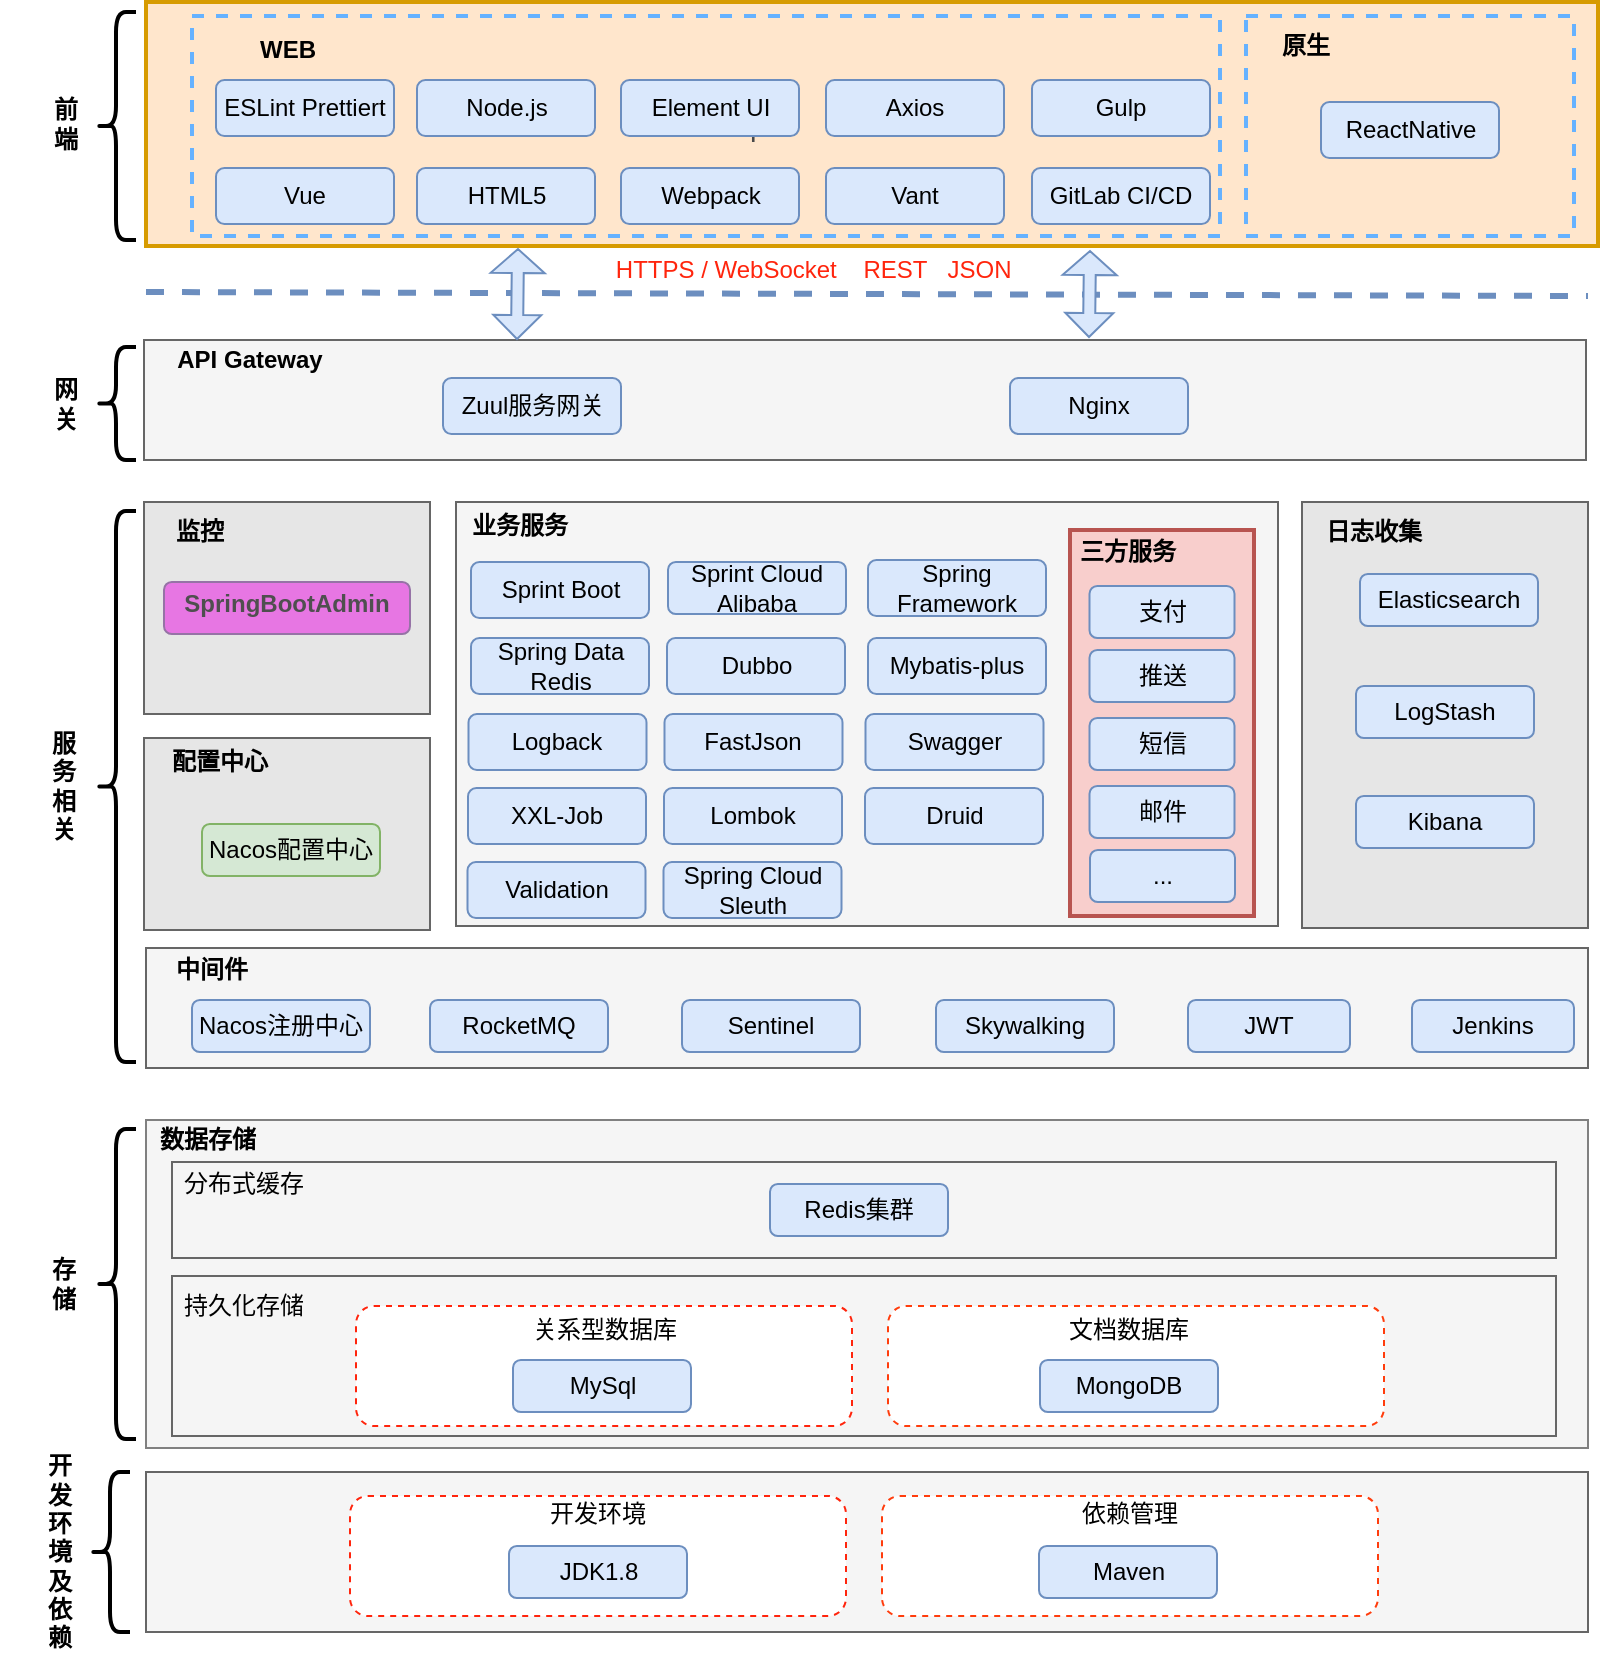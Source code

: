 <mxfile version="17.4.5" type="github">
  <diagram id="NsUplz_uinZOCI7nmMil" name="Page-1">
    <mxGraphModel dx="1822" dy="1162" grid="0" gridSize="10" guides="1" tooltips="1" connect="1" arrows="1" fold="1" page="0" pageScale="1" pageWidth="827" pageHeight="1169" math="0" shadow="0">
      <root>
        <mxCell id="0" />
        <mxCell id="1" parent="0" />
        <mxCell id="jRPfxaUJ6jdpRpEulSyn-87" value="" style="rounded=0;whiteSpace=wrap;html=1;fontFamily=Helvetica;fontSize=12;strokeColor=#d79b00;strokeWidth=2;fillColor=#ffe6cc;" parent="1" vertex="1">
          <mxGeometry x="27" y="-5" width="726" height="122" as="geometry" />
        </mxCell>
        <mxCell id="jRPfxaUJ6jdpRpEulSyn-99" value="&#xa;&#xa;&lt;span&gt;&lt;p class=&quot;ql-text-indent-1 ql-long-149204&quot; style=&quot;text-indent: 29.333px ; line-height: 100% ; margin-bottom: 0pt ; margin-top: 0pt ; font-size: 11pt ; color: #494949&quot;&gt;&lt;span class=&quot;ql-author-149204&quot;&gt;Gulp&lt;/span&gt;&lt;/p&gt;&lt;/span&gt;&#xa;&#xa;" style="rounded=0;whiteSpace=wrap;html=1;fontFamily=Helvetica;fontSize=12;strokeColor=#66B2FF;strokeWidth=2;fillColor=none;fontColor=#333333;dashed=1;" parent="1" vertex="1">
          <mxGeometry x="50" y="2" width="514" height="110" as="geometry" />
        </mxCell>
        <mxCell id="jRPfxaUJ6jdpRpEulSyn-1" value="" style="rounded=0;whiteSpace=wrap;html=1;strokeColor=#808080;fillColor=#f5f5f5;fontColor=#333333;fontFamily=Helvetica;" parent="1" vertex="1">
          <mxGeometry x="27" y="554" width="721" height="164" as="geometry" />
        </mxCell>
        <mxCell id="jRPfxaUJ6jdpRpEulSyn-7" value="" style="rounded=0;whiteSpace=wrap;html=1;strokeColor=#666666;fillColor=#f5f5f5;fontColor=#333333;fontFamily=Helvetica;" parent="1" vertex="1">
          <mxGeometry x="40" y="632" width="692" height="80" as="geometry" />
        </mxCell>
        <mxCell id="jRPfxaUJ6jdpRpEulSyn-2" value="" style="rounded=1;whiteSpace=wrap;html=1;dashed=1;strokeColor=#FF250D;fontFamily=Helvetica;" parent="1" vertex="1">
          <mxGeometry x="132" y="647" width="248" height="60" as="geometry" />
        </mxCell>
        <mxCell id="jRPfxaUJ6jdpRpEulSyn-3" value="" style="rounded=1;whiteSpace=wrap;html=1;dashed=1;strokeColor=#FF3D0D;fontFamily=Helvetica;" parent="1" vertex="1">
          <mxGeometry x="398" y="647" width="248" height="60" as="geometry" />
        </mxCell>
        <mxCell id="jRPfxaUJ6jdpRpEulSyn-4" value="关系型数据库" style="text;html=1;strokeColor=none;fillColor=none;align=center;verticalAlign=middle;whiteSpace=wrap;rounded=0;fontFamily=Helvetica;" parent="1" vertex="1">
          <mxGeometry x="212.5" y="644" width="87" height="30" as="geometry" />
        </mxCell>
        <mxCell id="jRPfxaUJ6jdpRpEulSyn-5" value="文档数据库" style="text;html=1;strokeColor=none;fillColor=none;align=center;verticalAlign=middle;whiteSpace=wrap;rounded=0;fontFamily=Helvetica;" parent="1" vertex="1">
          <mxGeometry x="475" y="644" width="87" height="30" as="geometry" />
        </mxCell>
        <mxCell id="jRPfxaUJ6jdpRpEulSyn-8" value="MySql" style="rounded=1;whiteSpace=wrap;html=1;strokeColor=#6c8ebf;fillColor=#dae8fc;fontFamily=Helvetica;" parent="1" vertex="1">
          <mxGeometry x="210.5" y="674" width="89" height="26" as="geometry" />
        </mxCell>
        <mxCell id="jRPfxaUJ6jdpRpEulSyn-9" value="MongoDB" style="rounded=1;whiteSpace=wrap;html=1;strokeColor=#6c8ebf;fillColor=#dae8fc;fontFamily=Helvetica;" parent="1" vertex="1">
          <mxGeometry x="474" y="674" width="89" height="26" as="geometry" />
        </mxCell>
        <mxCell id="jRPfxaUJ6jdpRpEulSyn-10" value="持久化存储" style="text;html=1;strokeColor=none;fillColor=none;align=center;verticalAlign=middle;whiteSpace=wrap;rounded=0;fontFamily=Helvetica;" parent="1" vertex="1">
          <mxGeometry x="38" y="632" width="76" height="30" as="geometry" />
        </mxCell>
        <mxCell id="jRPfxaUJ6jdpRpEulSyn-11" value="" style="rounded=0;whiteSpace=wrap;html=1;strokeColor=#666666;fillColor=#f5f5f5;fontColor=#333333;fontFamily=Helvetica;" parent="1" vertex="1">
          <mxGeometry x="40" y="575" width="692" height="48" as="geometry" />
        </mxCell>
        <mxCell id="jRPfxaUJ6jdpRpEulSyn-12" value="分布式缓存" style="text;html=1;strokeColor=none;fillColor=none;align=center;verticalAlign=middle;whiteSpace=wrap;rounded=0;fontFamily=Helvetica;" parent="1" vertex="1">
          <mxGeometry x="38" y="571" width="76" height="30" as="geometry" />
        </mxCell>
        <mxCell id="jRPfxaUJ6jdpRpEulSyn-13" value="Redis集群" style="rounded=1;whiteSpace=wrap;html=1;strokeColor=#6c8ebf;fillColor=#dae8fc;fontFamily=Helvetica;" parent="1" vertex="1">
          <mxGeometry x="339" y="586" width="89" height="26" as="geometry" />
        </mxCell>
        <mxCell id="jRPfxaUJ6jdpRpEulSyn-14" value="数据存储" style="text;html=1;strokeColor=none;fillColor=none;align=center;verticalAlign=middle;whiteSpace=wrap;rounded=0;fontStyle=1;fontFamily=Helvetica;" parent="1" vertex="1">
          <mxGeometry x="20" y="549" width="76" height="30" as="geometry" />
        </mxCell>
        <mxCell id="jRPfxaUJ6jdpRpEulSyn-15" value="" style="shape=curlyBracket;whiteSpace=wrap;html=1;rounded=1;strokeColor=#000000;fontStyle=1;strokeWidth=2;fontFamily=Helvetica;" parent="1" vertex="1">
          <mxGeometry x="2" y="558.5" width="20" height="155" as="geometry" />
        </mxCell>
        <mxCell id="jRPfxaUJ6jdpRpEulSyn-17" value="存&lt;br&gt;储" style="text;html=1;strokeColor=none;fillColor=none;align=center;verticalAlign=middle;whiteSpace=wrap;rounded=0;fontStyle=1;fontFamily=Helvetica;" parent="1" vertex="1">
          <mxGeometry x="-44" y="621" width="60" height="30" as="geometry" />
        </mxCell>
        <mxCell id="jRPfxaUJ6jdpRpEulSyn-18" value="" style="rounded=0;whiteSpace=wrap;html=1;strokeColor=#666666;fillColor=#f5f5f5;fontColor=#333333;fontFamily=Helvetica;" parent="1" vertex="1">
          <mxGeometry x="27" y="468" width="721" height="60" as="geometry" />
        </mxCell>
        <mxCell id="jRPfxaUJ6jdpRpEulSyn-19" value="中间件" style="text;html=1;strokeColor=none;fillColor=none;align=center;verticalAlign=middle;whiteSpace=wrap;rounded=0;fontStyle=1;fontFamily=Helvetica;" parent="1" vertex="1">
          <mxGeometry x="22" y="464" width="76" height="30" as="geometry" />
        </mxCell>
        <mxCell id="jRPfxaUJ6jdpRpEulSyn-20" value="Nacos注册中心" style="rounded=1;whiteSpace=wrap;html=1;strokeColor=#6c8ebf;fillColor=#dae8fc;fontFamily=Helvetica;" parent="1" vertex="1">
          <mxGeometry x="50" y="494" width="89" height="26" as="geometry" />
        </mxCell>
        <mxCell id="jRPfxaUJ6jdpRpEulSyn-22" value="&lt;p class=&quot;MsoNormal&quot; style=&quot;font-size: 12px;&quot;&gt;&lt;span style=&quot;font-size: 12px;&quot;&gt;&lt;font style=&quot;font-size: 12px;&quot;&gt;RocketMQ&lt;/font&gt;&lt;/span&gt;&lt;/p&gt;" style="rounded=1;whiteSpace=wrap;html=1;strokeColor=#6c8ebf;fillColor=#dae8fc;fontFamily=Helvetica;fontSize=12;" parent="1" vertex="1">
          <mxGeometry x="169" y="494" width="89" height="26" as="geometry" />
        </mxCell>
        <mxCell id="jRPfxaUJ6jdpRpEulSyn-23" value="&lt;p class=&quot;MsoNormal&quot;&gt;Sentinel&lt;br&gt;&lt;/p&gt;" style="rounded=1;whiteSpace=wrap;html=1;strokeColor=#6c8ebf;fillColor=#dae8fc;fontFamily=Helvetica;verticalAlign=middle;fontSize=12;" parent="1" vertex="1">
          <mxGeometry x="295" y="494" width="89" height="26" as="geometry" />
        </mxCell>
        <mxCell id="jRPfxaUJ6jdpRpEulSyn-24" value="&lt;p class=&quot;MsoNormal&quot;&gt;Skywalking&lt;br&gt;&lt;/p&gt;" style="rounded=1;whiteSpace=wrap;html=1;strokeColor=#6c8ebf;fillColor=#dae8fc;fontFamily=Helvetica;verticalAlign=middle;fontSize=12;" parent="1" vertex="1">
          <mxGeometry x="422" y="494" width="89" height="26" as="geometry" />
        </mxCell>
        <mxCell id="jRPfxaUJ6jdpRpEulSyn-25" value="&lt;p class=&quot;MsoNormal&quot; style=&quot;font-size: 12px;&quot;&gt;&lt;span style=&quot;font-size: 12px;&quot;&gt;&lt;font style=&quot;font-size: 12px;&quot;&gt;JWT&lt;/font&gt;&lt;/span&gt;&lt;/p&gt;" style="rounded=1;whiteSpace=wrap;html=1;strokeColor=#6c8ebf;fillColor=#dae8fc;fontFamily=Helvetica;fontSize=12;" parent="1" vertex="1">
          <mxGeometry x="548" y="494" width="81" height="26" as="geometry" />
        </mxCell>
        <mxCell id="jRPfxaUJ6jdpRpEulSyn-26" value="" style="rounded=0;whiteSpace=wrap;html=1;strokeColor=#666666;fillColor=#E6E6E6;fontColor=#333333;fontFamily=Helvetica;" parent="1" vertex="1">
          <mxGeometry x="26" y="245" width="143" height="106" as="geometry" />
        </mxCell>
        <mxCell id="jRPfxaUJ6jdpRpEulSyn-27" value="监控" style="text;html=1;strokeColor=none;fillColor=none;align=center;verticalAlign=middle;whiteSpace=wrap;rounded=0;fontStyle=1;fontFamily=Helvetica;" parent="1" vertex="1">
          <mxGeometry x="16" y="245" width="76" height="30" as="geometry" />
        </mxCell>
        <mxCell id="jRPfxaUJ6jdpRpEulSyn-28" value="&lt;h2 style=&quot;box-sizing: border-box; outline: 0px; margin: 8px 0px 16px; padding: 0px; color: rgb(79, 79, 79); line-height: 30px; overflow-wrap: break-word;&quot;&gt;&lt;font style=&quot;font-size: 12px&quot;&gt;SpringBootAdmin&lt;/font&gt;&lt;/h2&gt;" style="rounded=1;whiteSpace=wrap;html=1;strokeColor=#9673a6;fillColor=#E776E3;fontFamily=Helvetica;" parent="1" vertex="1">
          <mxGeometry x="36" y="285" width="123" height="26" as="geometry" />
        </mxCell>
        <mxCell id="jRPfxaUJ6jdpRpEulSyn-29" value="" style="rounded=0;whiteSpace=wrap;html=1;strokeColor=#666666;fillColor=#E6E6E6;fontColor=#333333;fontFamily=Helvetica;" parent="1" vertex="1">
          <mxGeometry x="605" y="245" width="143" height="213" as="geometry" />
        </mxCell>
        <mxCell id="jRPfxaUJ6jdpRpEulSyn-30" value="日志收集" style="text;html=1;strokeColor=none;fillColor=none;align=center;verticalAlign=middle;whiteSpace=wrap;rounded=0;fontStyle=1;fontFamily=Helvetica;" parent="1" vertex="1">
          <mxGeometry x="603" y="245" width="76" height="30" as="geometry" />
        </mxCell>
        <mxCell id="jRPfxaUJ6jdpRpEulSyn-31" value="Elasticsearch" style="rounded=1;whiteSpace=wrap;html=1;strokeColor=#6c8ebf;fillColor=#dae8fc;fontFamily=Helvetica;" parent="1" vertex="1">
          <mxGeometry x="634" y="281" width="89" height="26" as="geometry" />
        </mxCell>
        <mxCell id="jRPfxaUJ6jdpRpEulSyn-32" value="LogStash" style="rounded=1;whiteSpace=wrap;html=1;strokeColor=#6c8ebf;fillColor=#dae8fc;fontFamily=Helvetica;" parent="1" vertex="1">
          <mxGeometry x="632" y="337" width="89" height="26" as="geometry" />
        </mxCell>
        <mxCell id="jRPfxaUJ6jdpRpEulSyn-33" value="Kibana" style="rounded=1;whiteSpace=wrap;html=1;strokeColor=#6c8ebf;fillColor=#dae8fc;fontFamily=Helvetica;" parent="1" vertex="1">
          <mxGeometry x="632" y="392" width="89" height="26" as="geometry" />
        </mxCell>
        <mxCell id="jRPfxaUJ6jdpRpEulSyn-35" value="" style="rounded=0;whiteSpace=wrap;html=1;strokeColor=#666666;fillColor=#E6E6E6;fontColor=#333333;fontFamily=Helvetica;" parent="1" vertex="1">
          <mxGeometry x="26" y="363" width="143" height="96" as="geometry" />
        </mxCell>
        <mxCell id="jRPfxaUJ6jdpRpEulSyn-36" value="Nacos配置中心" style="rounded=1;whiteSpace=wrap;html=1;strokeColor=#82b366;fillColor=#d5e8d4;fontFamily=Helvetica;" parent="1" vertex="1">
          <mxGeometry x="55" y="406" width="89" height="26" as="geometry" />
        </mxCell>
        <mxCell id="jRPfxaUJ6jdpRpEulSyn-37" value="配置中心" style="text;html=1;strokeColor=none;fillColor=none;align=center;verticalAlign=middle;whiteSpace=wrap;rounded=0;fontStyle=1;fontFamily=Helvetica;" parent="1" vertex="1">
          <mxGeometry x="26" y="360" width="76" height="30" as="geometry" />
        </mxCell>
        <mxCell id="jRPfxaUJ6jdpRpEulSyn-38" value="" style="rounded=0;whiteSpace=wrap;html=1;strokeColor=#666666;fillColor=#f5f5f5;fontColor=#333333;fontFamily=Helvetica;" parent="1" vertex="1">
          <mxGeometry x="182" y="245" width="411" height="212" as="geometry" />
        </mxCell>
        <mxCell id="jRPfxaUJ6jdpRpEulSyn-39" value="业务服务" style="text;html=1;strokeColor=none;fillColor=none;align=center;verticalAlign=middle;whiteSpace=wrap;rounded=0;fontStyle=1;fontFamily=Helvetica;" parent="1" vertex="1">
          <mxGeometry x="175.5" y="242" width="76" height="30" as="geometry" />
        </mxCell>
        <mxCell id="jRPfxaUJ6jdpRpEulSyn-40" value="Sprint Boot" style="rounded=1;whiteSpace=wrap;html=1;strokeColor=#6c8ebf;fillColor=#dae8fc;fontFamily=Helvetica;" parent="1" vertex="1">
          <mxGeometry x="189.5" y="275" width="89" height="28" as="geometry" />
        </mxCell>
        <mxCell id="jRPfxaUJ6jdpRpEulSyn-41" value="Sprint Cloud Alibaba" style="rounded=1;whiteSpace=wrap;html=1;strokeColor=#6c8ebf;fillColor=#dae8fc;fontFamily=Helvetica;" parent="1" vertex="1">
          <mxGeometry x="288" y="275" width="89" height="26" as="geometry" />
        </mxCell>
        <mxCell id="jRPfxaUJ6jdpRpEulSyn-42" value="Spring&lt;br&gt;Framework" style="rounded=1;whiteSpace=wrap;html=1;strokeColor=#6c8ebf;fillColor=#dae8fc;fontFamily=Helvetica;" parent="1" vertex="1">
          <mxGeometry x="388" y="274" width="89" height="28" as="geometry" />
        </mxCell>
        <mxCell id="jRPfxaUJ6jdpRpEulSyn-44" value="Dubbo" style="rounded=1;whiteSpace=wrap;html=1;strokeColor=#6c8ebf;fillColor=#dae8fc;fontFamily=Helvetica;" parent="1" vertex="1">
          <mxGeometry x="287.5" y="313" width="89" height="28" as="geometry" />
        </mxCell>
        <mxCell id="jRPfxaUJ6jdpRpEulSyn-47" value="Mybatis-plus" style="rounded=1;whiteSpace=wrap;html=1;strokeColor=#6c8ebf;fillColor=#dae8fc;fontFamily=Helvetica;" parent="1" vertex="1">
          <mxGeometry x="388" y="313" width="89" height="28" as="geometry" />
        </mxCell>
        <mxCell id="jRPfxaUJ6jdpRpEulSyn-48" value="Logback" style="rounded=1;whiteSpace=wrap;html=1;strokeColor=#6c8ebf;fillColor=#dae8fc;fontFamily=Helvetica;" parent="1" vertex="1">
          <mxGeometry x="188.25" y="351" width="89" height="28" as="geometry" />
        </mxCell>
        <mxCell id="jRPfxaUJ6jdpRpEulSyn-49" value="FastJson" style="rounded=1;whiteSpace=wrap;html=1;strokeColor=#6c8ebf;fillColor=#dae8fc;fontFamily=Helvetica;" parent="1" vertex="1">
          <mxGeometry x="286.25" y="351" width="89" height="28" as="geometry" />
        </mxCell>
        <mxCell id="jRPfxaUJ6jdpRpEulSyn-50" value="Swagger" style="rounded=1;whiteSpace=wrap;html=1;strokeColor=#6c8ebf;fillColor=#dae8fc;fontFamily=Helvetica;" parent="1" vertex="1">
          <mxGeometry x="386.75" y="351" width="89" height="28" as="geometry" />
        </mxCell>
        <mxCell id="jRPfxaUJ6jdpRpEulSyn-51" value="XXL-Job" style="rounded=1;whiteSpace=wrap;html=1;strokeColor=#6c8ebf;fillColor=#dae8fc;fontFamily=Helvetica;" parent="1" vertex="1">
          <mxGeometry x="188" y="388" width="89" height="28" as="geometry" />
        </mxCell>
        <mxCell id="jRPfxaUJ6jdpRpEulSyn-52" value="Lombok" style="rounded=1;whiteSpace=wrap;html=1;strokeColor=#6c8ebf;fillColor=#dae8fc;fontFamily=Helvetica;" parent="1" vertex="1">
          <mxGeometry x="286" y="388" width="89" height="28" as="geometry" />
        </mxCell>
        <mxCell id="jRPfxaUJ6jdpRpEulSyn-53" value="Druid" style="rounded=1;whiteSpace=wrap;html=1;strokeColor=#6c8ebf;fillColor=#dae8fc;fontFamily=Helvetica;" parent="1" vertex="1">
          <mxGeometry x="386.5" y="388" width="89" height="28" as="geometry" />
        </mxCell>
        <mxCell id="jRPfxaUJ6jdpRpEulSyn-54" value="Validation" style="rounded=1;whiteSpace=wrap;html=1;strokeColor=#6c8ebf;fillColor=#dae8fc;fontFamily=Helvetica;" parent="1" vertex="1">
          <mxGeometry x="187.75" y="425" width="89" height="28" as="geometry" />
        </mxCell>
        <mxCell id="jRPfxaUJ6jdpRpEulSyn-55" value="Spring Cloud Sleuth" style="rounded=1;whiteSpace=wrap;html=1;strokeColor=#6c8ebf;fillColor=#dae8fc;fontFamily=Helvetica;" parent="1" vertex="1">
          <mxGeometry x="285.75" y="425" width="89" height="28" as="geometry" />
        </mxCell>
        <mxCell id="jRPfxaUJ6jdpRpEulSyn-58" value="" style="rounded=0;whiteSpace=wrap;html=1;fontFamily=Helvetica;fontSize=12;strokeColor=#b85450;strokeWidth=2;fillColor=#f8cecc;" parent="1" vertex="1">
          <mxGeometry x="489" y="259" width="92" height="193" as="geometry" />
        </mxCell>
        <mxCell id="jRPfxaUJ6jdpRpEulSyn-59" value="三方服务" style="text;html=1;strokeColor=none;fillColor=none;align=center;verticalAlign=middle;whiteSpace=wrap;rounded=0;fontStyle=1;fontFamily=Helvetica;" parent="1" vertex="1">
          <mxGeometry x="480" y="255" width="76" height="30" as="geometry" />
        </mxCell>
        <mxCell id="jRPfxaUJ6jdpRpEulSyn-60" value="支付" style="rounded=1;whiteSpace=wrap;html=1;strokeColor=#6c8ebf;fillColor=#dae8fc;fontFamily=Helvetica;" parent="1" vertex="1">
          <mxGeometry x="498.75" y="287" width="72.5" height="26" as="geometry" />
        </mxCell>
        <mxCell id="jRPfxaUJ6jdpRpEulSyn-61" value="推送" style="rounded=1;whiteSpace=wrap;html=1;strokeColor=#6c8ebf;fillColor=#dae8fc;fontFamily=Helvetica;" parent="1" vertex="1">
          <mxGeometry x="498.75" y="319" width="72.5" height="26" as="geometry" />
        </mxCell>
        <mxCell id="jRPfxaUJ6jdpRpEulSyn-62" value="短信" style="rounded=1;whiteSpace=wrap;html=1;strokeColor=#6c8ebf;fillColor=#dae8fc;fontFamily=Helvetica;" parent="1" vertex="1">
          <mxGeometry x="498.75" y="353" width="72.5" height="26" as="geometry" />
        </mxCell>
        <mxCell id="jRPfxaUJ6jdpRpEulSyn-64" value="邮件" style="rounded=1;whiteSpace=wrap;html=1;strokeColor=#6c8ebf;fillColor=#dae8fc;fontFamily=Helvetica;" parent="1" vertex="1">
          <mxGeometry x="498.75" y="387" width="72.5" height="26" as="geometry" />
        </mxCell>
        <mxCell id="jRPfxaUJ6jdpRpEulSyn-65" value="..." style="rounded=1;whiteSpace=wrap;html=1;strokeColor=#6c8ebf;fillColor=#dae8fc;fontFamily=Helvetica;" parent="1" vertex="1">
          <mxGeometry x="499" y="419" width="72.5" height="26" as="geometry" />
        </mxCell>
        <mxCell id="jRPfxaUJ6jdpRpEulSyn-76" value="" style="shape=curlyBracket;whiteSpace=wrap;html=1;rounded=1;strokeColor=#000000;fontStyle=1;strokeWidth=2;fontFamily=Helvetica;" parent="1" vertex="1">
          <mxGeometry x="2" y="249.5" width="20" height="275.5" as="geometry" />
        </mxCell>
        <mxCell id="jRPfxaUJ6jdpRpEulSyn-77" value="服&lt;br&gt;务&lt;br&gt;相&lt;br&gt;关" style="text;html=1;strokeColor=none;fillColor=none;align=center;verticalAlign=middle;whiteSpace=wrap;rounded=0;fontStyle=1;fontFamily=Helvetica;" parent="1" vertex="1">
          <mxGeometry x="-44" y="372.25" width="60" height="30" as="geometry" />
        </mxCell>
        <mxCell id="jRPfxaUJ6jdpRpEulSyn-78" value="" style="rounded=0;whiteSpace=wrap;html=1;strokeColor=#666666;fillColor=#f5f5f5;fontColor=#333333;fontFamily=Helvetica;" parent="1" vertex="1">
          <mxGeometry x="26" y="164" width="721" height="60" as="geometry" />
        </mxCell>
        <mxCell id="jRPfxaUJ6jdpRpEulSyn-79" value="API Gateway" style="text;html=1;strokeColor=none;fillColor=none;align=center;verticalAlign=middle;whiteSpace=wrap;rounded=0;fontFamily=Helvetica;fontSize=12;fontStyle=1" parent="1" vertex="1">
          <mxGeometry x="30" y="159" width="98" height="30" as="geometry" />
        </mxCell>
        <mxCell id="jRPfxaUJ6jdpRpEulSyn-80" value="Zuul服务网关" style="rounded=1;whiteSpace=wrap;html=1;strokeColor=#6c8ebf;fillColor=#dae8fc;fontFamily=Helvetica;" parent="1" vertex="1">
          <mxGeometry x="175.5" y="183" width="89" height="28" as="geometry" />
        </mxCell>
        <mxCell id="jRPfxaUJ6jdpRpEulSyn-81" value="Nginx" style="rounded=1;whiteSpace=wrap;html=1;strokeColor=#6c8ebf;fillColor=#dae8fc;fontFamily=Helvetica;" parent="1" vertex="1">
          <mxGeometry x="459" y="183" width="89" height="28" as="geometry" />
        </mxCell>
        <mxCell id="jRPfxaUJ6jdpRpEulSyn-82" value="" style="shape=curlyBracket;whiteSpace=wrap;html=1;rounded=1;strokeColor=#000000;fontStyle=1;strokeWidth=2;fontFamily=Helvetica;" parent="1" vertex="1">
          <mxGeometry x="2" y="167.5" width="20" height="56.5" as="geometry" />
        </mxCell>
        <mxCell id="jRPfxaUJ6jdpRpEulSyn-83" value="网&lt;br&gt;关" style="text;html=1;strokeColor=none;fillColor=none;align=center;verticalAlign=middle;whiteSpace=wrap;rounded=0;fontStyle=1;fontFamily=Helvetica;" parent="1" vertex="1">
          <mxGeometry x="-43" y="180.75" width="60" height="30" as="geometry" />
        </mxCell>
        <mxCell id="jRPfxaUJ6jdpRpEulSyn-84" value="" style="endArrow=none;dashed=1;html=1;rounded=0;fontFamily=Helvetica;fontSize=12;strokeWidth=3;fillColor=#dae8fc;strokeColor=#6c8ebf;" parent="1" edge="1">
          <mxGeometry width="50" height="50" relative="1" as="geometry">
            <mxPoint x="27" y="140" as="sourcePoint" />
            <mxPoint x="748" y="142" as="targetPoint" />
          </mxGeometry>
        </mxCell>
        <mxCell id="jRPfxaUJ6jdpRpEulSyn-85" value="" style="shape=flexArrow;endArrow=classic;startArrow=classic;html=1;rounded=0;fontFamily=Helvetica;fontSize=12;strokeWidth=1;fillColor=#dae8fc;strokeColor=#6c8ebf;width=6;endSize=3.67;startWidth=17;startSize=3.67;" parent="1" edge="1">
          <mxGeometry width="100" height="100" relative="1" as="geometry">
            <mxPoint x="212.5" y="164" as="sourcePoint" />
            <mxPoint x="213" y="118" as="targetPoint" />
          </mxGeometry>
        </mxCell>
        <mxCell id="jRPfxaUJ6jdpRpEulSyn-86" value="" style="shape=flexArrow;endArrow=classic;startArrow=classic;html=1;rounded=0;fontFamily=Helvetica;fontSize=12;strokeWidth=1;fillColor=#dae8fc;strokeColor=#6c8ebf;width=6;endSize=3.67;startWidth=17;startSize=3.67;" parent="1" edge="1">
          <mxGeometry width="100" height="100" relative="1" as="geometry">
            <mxPoint x="498.5" y="163" as="sourcePoint" />
            <mxPoint x="499" y="119" as="targetPoint" />
          </mxGeometry>
        </mxCell>
        <mxCell id="jRPfxaUJ6jdpRpEulSyn-88" value="" style="shape=curlyBracket;whiteSpace=wrap;html=1;rounded=1;strokeColor=#000000;fontStyle=1;strokeWidth=2;fontFamily=Helvetica;" parent="1" vertex="1">
          <mxGeometry x="2" width="20" height="114" as="geometry" />
        </mxCell>
        <mxCell id="jRPfxaUJ6jdpRpEulSyn-89" value="前&lt;br&gt;端" style="text;html=1;strokeColor=none;fillColor=none;align=center;verticalAlign=middle;whiteSpace=wrap;rounded=0;fontStyle=1;fontFamily=Helvetica;" parent="1" vertex="1">
          <mxGeometry x="-43" y="41" width="60" height="30" as="geometry" />
        </mxCell>
        <mxCell id="jRPfxaUJ6jdpRpEulSyn-90" value="ESLint Prettiert" style="rounded=1;whiteSpace=wrap;html=1;strokeColor=#6c8ebf;fillColor=#dae8fc;fontFamily=Helvetica;" parent="1" vertex="1">
          <mxGeometry x="62" y="34" width="89" height="28" as="geometry" />
        </mxCell>
        <mxCell id="jRPfxaUJ6jdpRpEulSyn-91" value="Vue" style="rounded=1;whiteSpace=wrap;html=1;strokeColor=#6c8ebf;fillColor=#dae8fc;fontFamily=Helvetica;" parent="1" vertex="1">
          <mxGeometry x="62" y="78" width="89" height="28" as="geometry" />
        </mxCell>
        <mxCell id="jRPfxaUJ6jdpRpEulSyn-92" value="Node.js" style="rounded=1;whiteSpace=wrap;html=1;strokeColor=#6c8ebf;fillColor=#dae8fc;fontFamily=Helvetica;" parent="1" vertex="1">
          <mxGeometry x="162.5" y="34" width="89" height="28" as="geometry" />
        </mxCell>
        <mxCell id="jRPfxaUJ6jdpRpEulSyn-93" value="HTML5" style="rounded=1;whiteSpace=wrap;html=1;strokeColor=#6c8ebf;fillColor=#dae8fc;fontFamily=Helvetica;" parent="1" vertex="1">
          <mxGeometry x="162.5" y="78" width="89" height="28" as="geometry" />
        </mxCell>
        <mxCell id="jRPfxaUJ6jdpRpEulSyn-94" value="Element UI" style="rounded=1;whiteSpace=wrap;html=1;strokeColor=#6c8ebf;fillColor=#dae8fc;fontFamily=Helvetica;" parent="1" vertex="1">
          <mxGeometry x="264.5" y="34" width="89" height="28" as="geometry" />
        </mxCell>
        <mxCell id="jRPfxaUJ6jdpRpEulSyn-95" value="Webpack" style="rounded=1;whiteSpace=wrap;html=1;strokeColor=#6c8ebf;fillColor=#dae8fc;fontFamily=Helvetica;" parent="1" vertex="1">
          <mxGeometry x="264.5" y="78" width="89" height="28" as="geometry" />
        </mxCell>
        <mxCell id="jRPfxaUJ6jdpRpEulSyn-96" value="Axios" style="rounded=1;whiteSpace=wrap;html=1;strokeColor=#6c8ebf;fillColor=#dae8fc;fontFamily=Helvetica;" parent="1" vertex="1">
          <mxGeometry x="367" y="34" width="89" height="28" as="geometry" />
        </mxCell>
        <mxCell id="jRPfxaUJ6jdpRpEulSyn-97" value="Vant" style="rounded=1;whiteSpace=wrap;html=1;strokeColor=#6c8ebf;fillColor=#dae8fc;fontFamily=Helvetica;" parent="1" vertex="1">
          <mxGeometry x="367" y="78" width="89" height="28" as="geometry" />
        </mxCell>
        <mxCell id="jRPfxaUJ6jdpRpEulSyn-98" value="HTTPS / WebSocket&amp;nbsp; &amp;nbsp; REST&amp;nbsp; &amp;nbsp;JSON&amp;nbsp;" style="text;html=1;strokeColor=none;fillColor=none;align=center;verticalAlign=middle;whiteSpace=wrap;rounded=0;fontFamily=Helvetica;fontSize=12;fontColor=#FF250D;" parent="1" vertex="1">
          <mxGeometry x="244" y="114" width="237" height="30" as="geometry" />
        </mxCell>
        <mxCell id="jRPfxaUJ6jdpRpEulSyn-100" value="WEB" style="text;html=1;strokeColor=none;fillColor=none;align=center;verticalAlign=middle;whiteSpace=wrap;rounded=0;fontFamily=Helvetica;fontSize=12;fontColor=#000000;fontStyle=1" parent="1" vertex="1">
          <mxGeometry x="68" y="4" width="60" height="30" as="geometry" />
        </mxCell>
        <mxCell id="jRPfxaUJ6jdpRpEulSyn-101" value="Gulp" style="rounded=1;whiteSpace=wrap;html=1;strokeColor=#6c8ebf;fillColor=#dae8fc;fontFamily=Helvetica;" parent="1" vertex="1">
          <mxGeometry x="470" y="34" width="89" height="28" as="geometry" />
        </mxCell>
        <mxCell id="jRPfxaUJ6jdpRpEulSyn-102" value="GitLab CI/CD" style="rounded=1;whiteSpace=wrap;html=1;strokeColor=#6c8ebf;fillColor=#dae8fc;fontFamily=Helvetica;" parent="1" vertex="1">
          <mxGeometry x="470" y="78" width="89" height="28" as="geometry" />
        </mxCell>
        <mxCell id="jRPfxaUJ6jdpRpEulSyn-103" value="" style="rounded=0;whiteSpace=wrap;html=1;fontFamily=Helvetica;fontSize=12;fontColor=#333333;strokeColor=#66B2FF;strokeWidth=2;fillColor=none;dashed=1;" parent="1" vertex="1">
          <mxGeometry x="577" y="2" width="164" height="110" as="geometry" />
        </mxCell>
        <mxCell id="jRPfxaUJ6jdpRpEulSyn-104" value="原生" style="text;html=1;strokeColor=none;fillColor=none;align=center;verticalAlign=middle;whiteSpace=wrap;rounded=0;fontFamily=Helvetica;fontSize=12;fontColor=#000000;fontStyle=1" parent="1" vertex="1">
          <mxGeometry x="577" y="2" width="60" height="30" as="geometry" />
        </mxCell>
        <mxCell id="jRPfxaUJ6jdpRpEulSyn-105" value="ReactNative" style="rounded=1;whiteSpace=wrap;html=1;strokeColor=#6c8ebf;fillColor=#dae8fc;fontFamily=Helvetica;" parent="1" vertex="1">
          <mxGeometry x="614.5" y="45" width="89" height="28" as="geometry" />
        </mxCell>
        <mxCell id="DsEqZttGN_wy35svjwI5-1" value="Spring Data Redis" style="rounded=1;whiteSpace=wrap;html=1;strokeColor=#6c8ebf;fillColor=#dae8fc;fontFamily=Helvetica;" vertex="1" parent="1">
          <mxGeometry x="189.5" y="313" width="89" height="28" as="geometry" />
        </mxCell>
        <mxCell id="DsEqZttGN_wy35svjwI5-2" value="&lt;p class=&quot;MsoNormal&quot; style=&quot;font-size: 12px&quot;&gt;&lt;span style=&quot;font-size: 12px&quot;&gt;&lt;font style=&quot;font-size: 12px&quot;&gt;Jenkins&lt;/font&gt;&lt;/span&gt;&lt;/p&gt;" style="rounded=1;whiteSpace=wrap;html=1;strokeColor=#6c8ebf;fillColor=#dae8fc;fontFamily=Helvetica;fontSize=12;" vertex="1" parent="1">
          <mxGeometry x="660" y="494" width="81" height="26" as="geometry" />
        </mxCell>
        <mxCell id="DsEqZttGN_wy35svjwI5-3" value="" style="rounded=0;whiteSpace=wrap;html=1;strokeColor=#666666;fillColor=#f5f5f5;fontColor=#333333;fontFamily=Helvetica;" vertex="1" parent="1">
          <mxGeometry x="27" y="730" width="721" height="80" as="geometry" />
        </mxCell>
        <mxCell id="DsEqZttGN_wy35svjwI5-4" value="" style="shape=curlyBracket;whiteSpace=wrap;html=1;rounded=1;strokeColor=#000000;fontStyle=1;strokeWidth=2;fontFamily=Helvetica;" vertex="1" parent="1">
          <mxGeometry x="-1" y="730" width="20" height="80" as="geometry" />
        </mxCell>
        <mxCell id="DsEqZttGN_wy35svjwI5-5" value="开&lt;br&gt;发&lt;br&gt;环&lt;br&gt;境&lt;br&gt;及&lt;br&gt;依&lt;br&gt;赖" style="text;html=1;strokeColor=none;fillColor=none;align=center;verticalAlign=middle;whiteSpace=wrap;rounded=0;fontStyle=1;fontFamily=Helvetica;" vertex="1" parent="1">
          <mxGeometry x="-46" y="755" width="60" height="30" as="geometry" />
        </mxCell>
        <mxCell id="DsEqZttGN_wy35svjwI5-7" value="开发环境&lt;br&gt;&lt;br&gt;&lt;br&gt;&lt;br&gt;" style="rounded=1;whiteSpace=wrap;html=1;dashed=1;strokeColor=#FF250D;fontFamily=Helvetica;" vertex="1" parent="1">
          <mxGeometry x="129" y="742" width="248" height="60" as="geometry" />
        </mxCell>
        <mxCell id="DsEqZttGN_wy35svjwI5-8" value="依赖管理&lt;br&gt;&lt;br&gt;&lt;br&gt;&lt;br&gt;" style="rounded=1;whiteSpace=wrap;html=1;dashed=1;strokeColor=#FF3D0D;fontFamily=Helvetica;" vertex="1" parent="1">
          <mxGeometry x="395" y="742" width="248" height="60" as="geometry" />
        </mxCell>
        <mxCell id="DsEqZttGN_wy35svjwI5-9" value="JDK1.8" style="rounded=1;whiteSpace=wrap;html=1;strokeColor=#6c8ebf;fillColor=#dae8fc;fontFamily=Helvetica;" vertex="1" parent="1">
          <mxGeometry x="208.5" y="767" width="89" height="26" as="geometry" />
        </mxCell>
        <mxCell id="DsEqZttGN_wy35svjwI5-10" value="Maven" style="rounded=1;whiteSpace=wrap;html=1;strokeColor=#6c8ebf;fillColor=#dae8fc;fontFamily=Helvetica;" vertex="1" parent="1">
          <mxGeometry x="473.5" y="767" width="89" height="26" as="geometry" />
        </mxCell>
      </root>
    </mxGraphModel>
  </diagram>
</mxfile>
